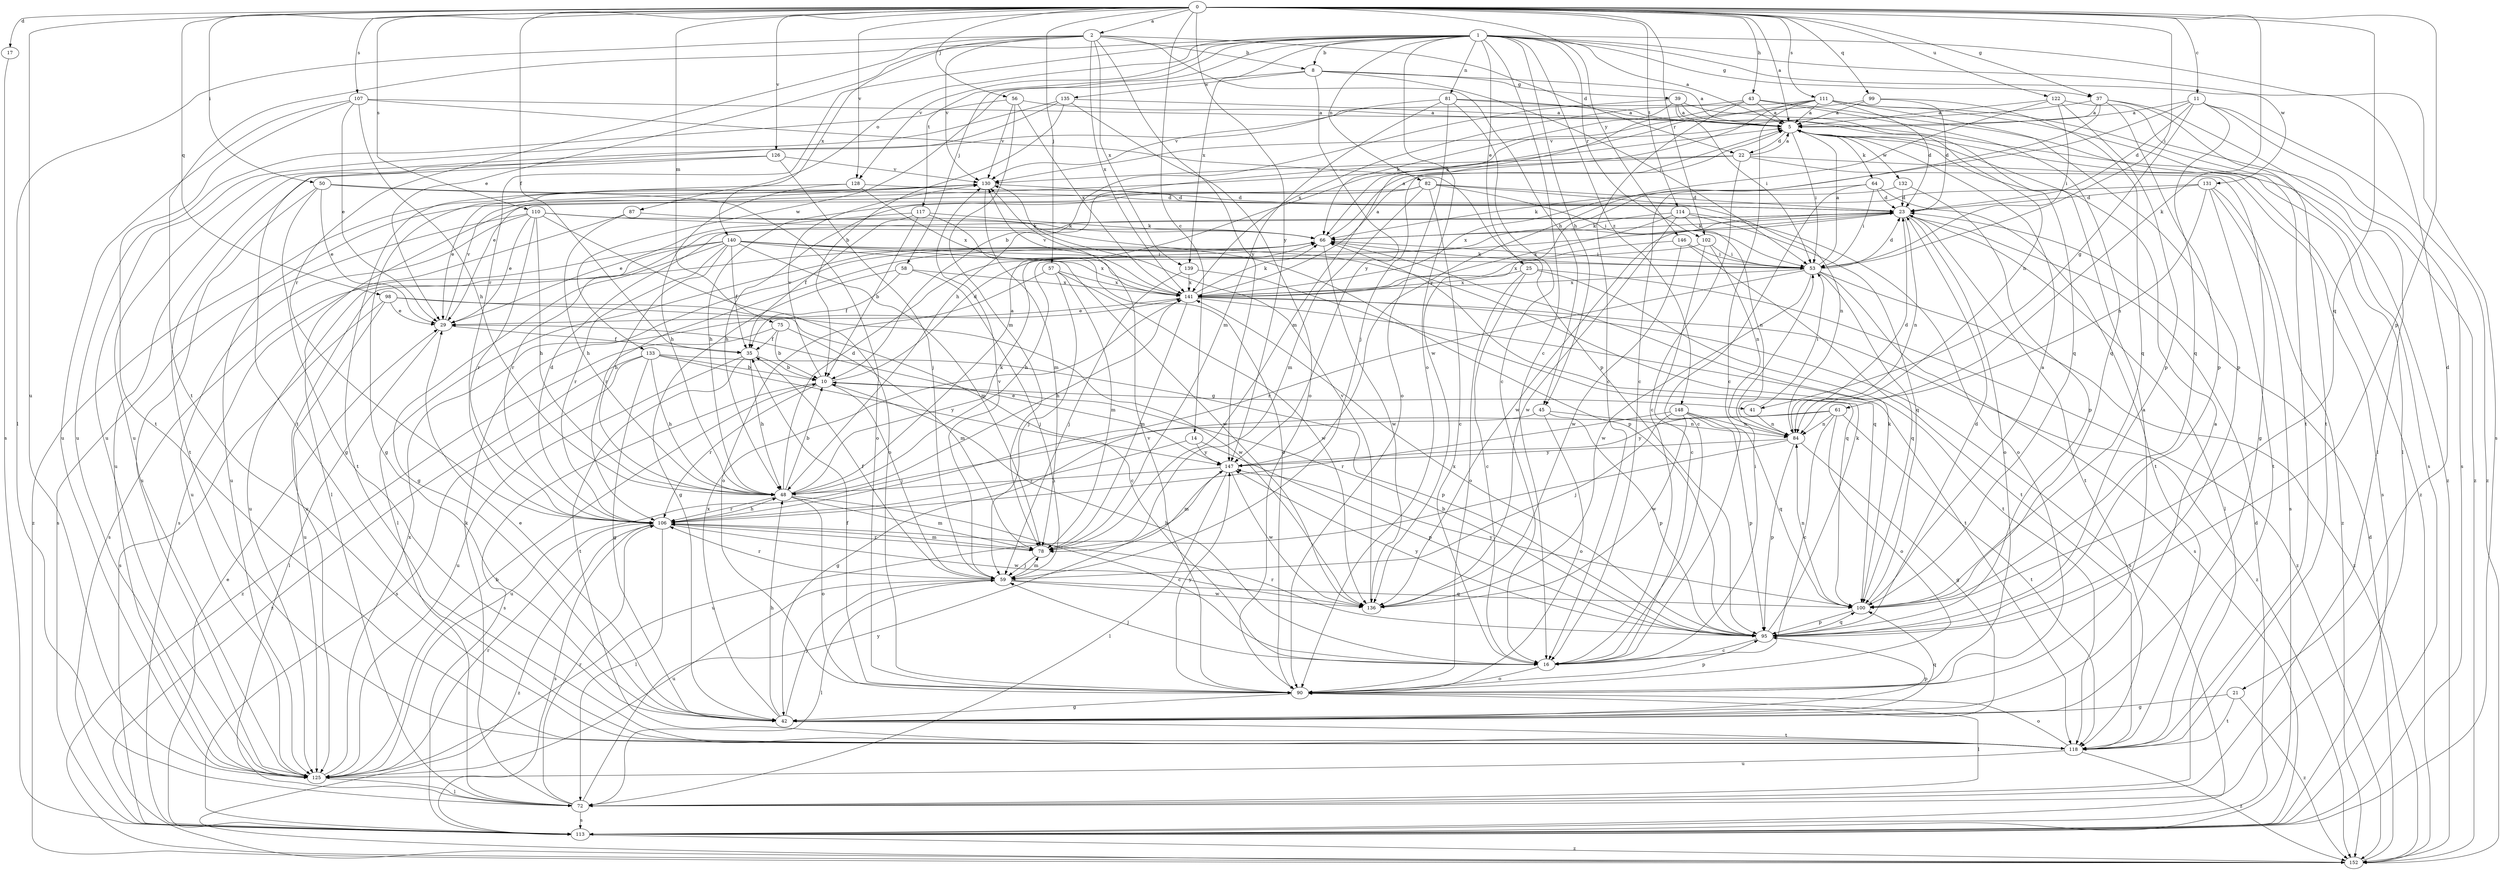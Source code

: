 strict digraph  {
0;
1;
2;
5;
8;
10;
11;
14;
16;
17;
21;
22;
23;
25;
29;
35;
37;
39;
41;
42;
43;
45;
48;
50;
53;
56;
57;
58;
59;
61;
64;
66;
72;
75;
78;
81;
82;
84;
87;
90;
95;
98;
99;
100;
102;
106;
107;
110;
111;
113;
114;
117;
118;
122;
125;
126;
128;
130;
131;
132;
133;
135;
136;
139;
140;
141;
146;
147;
148;
152;
0 -> 2  [label=a];
0 -> 5  [label=a];
0 -> 11  [label=c];
0 -> 14  [label=c];
0 -> 17  [label=d];
0 -> 35  [label=f];
0 -> 37  [label=g];
0 -> 43  [label=h];
0 -> 50  [label=i];
0 -> 53  [label=i];
0 -> 56  [label=j];
0 -> 57  [label=j];
0 -> 61  [label=k];
0 -> 75  [label=m];
0 -> 95  [label=p];
0 -> 98  [label=q];
0 -> 99  [label=q];
0 -> 100  [label=q];
0 -> 102  [label=r];
0 -> 107  [label=s];
0 -> 110  [label=s];
0 -> 111  [label=s];
0 -> 114  [label=t];
0 -> 122  [label=u];
0 -> 125  [label=u];
0 -> 126  [label=v];
0 -> 128  [label=v];
0 -> 146  [label=y];
0 -> 147  [label=y];
1 -> 5  [label=a];
1 -> 8  [label=b];
1 -> 16  [label=c];
1 -> 21  [label=d];
1 -> 25  [label=e];
1 -> 29  [label=e];
1 -> 37  [label=g];
1 -> 45  [label=h];
1 -> 58  [label=j];
1 -> 81  [label=n];
1 -> 82  [label=n];
1 -> 87  [label=o];
1 -> 90  [label=o];
1 -> 102  [label=r];
1 -> 106  [label=r];
1 -> 113  [label=s];
1 -> 117  [label=t];
1 -> 128  [label=v];
1 -> 131  [label=w];
1 -> 139  [label=x];
1 -> 148  [label=z];
2 -> 8  [label=b];
2 -> 22  [label=d];
2 -> 45  [label=h];
2 -> 72  [label=l];
2 -> 106  [label=r];
2 -> 118  [label=t];
2 -> 130  [label=v];
2 -> 139  [label=x];
2 -> 140  [label=x];
2 -> 141  [label=x];
2 -> 147  [label=y];
5 -> 22  [label=d];
5 -> 53  [label=i];
5 -> 64  [label=k];
5 -> 132  [label=w];
5 -> 152  [label=z];
8 -> 5  [label=a];
8 -> 39  [label=g];
8 -> 53  [label=i];
8 -> 133  [label=w];
8 -> 135  [label=w];
8 -> 147  [label=y];
10 -> 23  [label=d];
10 -> 41  [label=g];
10 -> 59  [label=j];
10 -> 106  [label=r];
10 -> 113  [label=s];
10 -> 130  [label=v];
11 -> 5  [label=a];
11 -> 23  [label=d];
11 -> 41  [label=g];
11 -> 100  [label=q];
11 -> 113  [label=s];
11 -> 136  [label=w];
11 -> 152  [label=z];
14 -> 95  [label=p];
14 -> 106  [label=r];
14 -> 147  [label=y];
16 -> 10  [label=b];
16 -> 53  [label=i];
16 -> 59  [label=j];
16 -> 90  [label=o];
17 -> 113  [label=s];
21 -> 42  [label=g];
21 -> 118  [label=t];
21 -> 152  [label=z];
22 -> 5  [label=a];
22 -> 16  [label=c];
22 -> 29  [label=e];
22 -> 42  [label=g];
22 -> 113  [label=s];
22 -> 130  [label=v];
23 -> 66  [label=k];
23 -> 72  [label=l];
23 -> 84  [label=n];
23 -> 90  [label=o];
23 -> 106  [label=r];
23 -> 118  [label=t];
23 -> 136  [label=w];
25 -> 16  [label=c];
25 -> 90  [label=o];
25 -> 118  [label=t];
25 -> 141  [label=x];
25 -> 152  [label=z];
29 -> 35  [label=f];
29 -> 72  [label=l];
29 -> 130  [label=v];
35 -> 10  [label=b];
35 -> 48  [label=h];
35 -> 118  [label=t];
35 -> 125  [label=u];
37 -> 5  [label=a];
37 -> 16  [label=c];
37 -> 72  [label=l];
37 -> 95  [label=p];
37 -> 118  [label=t];
37 -> 130  [label=v];
39 -> 5  [label=a];
39 -> 10  [label=b];
39 -> 53  [label=i];
39 -> 66  [label=k];
39 -> 84  [label=n];
39 -> 100  [label=q];
41 -> 53  [label=i];
41 -> 84  [label=n];
42 -> 5  [label=a];
42 -> 29  [label=e];
42 -> 48  [label=h];
42 -> 59  [label=j];
42 -> 95  [label=p];
42 -> 100  [label=q];
42 -> 118  [label=t];
42 -> 141  [label=x];
43 -> 5  [label=a];
43 -> 16  [label=c];
43 -> 59  [label=j];
43 -> 72  [label=l];
43 -> 100  [label=q];
43 -> 141  [label=x];
45 -> 42  [label=g];
45 -> 84  [label=n];
45 -> 90  [label=o];
45 -> 95  [label=p];
48 -> 5  [label=a];
48 -> 10  [label=b];
48 -> 16  [label=c];
48 -> 23  [label=d];
48 -> 66  [label=k];
48 -> 78  [label=m];
48 -> 90  [label=o];
48 -> 106  [label=r];
50 -> 23  [label=d];
50 -> 29  [label=e];
50 -> 42  [label=g];
50 -> 90  [label=o];
50 -> 125  [label=u];
53 -> 5  [label=a];
53 -> 23  [label=d];
53 -> 66  [label=k];
53 -> 100  [label=q];
53 -> 106  [label=r];
53 -> 113  [label=s];
53 -> 136  [label=w];
53 -> 141  [label=x];
53 -> 152  [label=z];
56 -> 5  [label=a];
56 -> 78  [label=m];
56 -> 125  [label=u];
56 -> 130  [label=v];
56 -> 141  [label=x];
57 -> 59  [label=j];
57 -> 78  [label=m];
57 -> 90  [label=o];
57 -> 136  [label=w];
57 -> 141  [label=x];
58 -> 35  [label=f];
58 -> 42  [label=g];
58 -> 59  [label=j];
58 -> 141  [label=x];
59 -> 35  [label=f];
59 -> 72  [label=l];
59 -> 78  [label=m];
59 -> 100  [label=q];
59 -> 106  [label=r];
59 -> 125  [label=u];
59 -> 130  [label=v];
59 -> 136  [label=w];
61 -> 16  [label=c];
61 -> 84  [label=n];
61 -> 90  [label=o];
61 -> 118  [label=t];
61 -> 125  [label=u];
61 -> 147  [label=y];
64 -> 16  [label=c];
64 -> 23  [label=d];
64 -> 53  [label=i];
64 -> 118  [label=t];
64 -> 141  [label=x];
66 -> 5  [label=a];
66 -> 53  [label=i];
66 -> 72  [label=l];
66 -> 106  [label=r];
66 -> 125  [label=u];
66 -> 136  [label=w];
72 -> 66  [label=k];
72 -> 106  [label=r];
72 -> 113  [label=s];
72 -> 147  [label=y];
75 -> 10  [label=b];
75 -> 35  [label=f];
75 -> 78  [label=m];
75 -> 152  [label=z];
78 -> 59  [label=j];
78 -> 106  [label=r];
81 -> 5  [label=a];
81 -> 16  [label=c];
81 -> 78  [label=m];
81 -> 90  [label=o];
81 -> 130  [label=v];
81 -> 152  [label=z];
82 -> 16  [label=c];
82 -> 23  [label=d];
82 -> 48  [label=h];
82 -> 53  [label=i];
82 -> 72  [label=l];
82 -> 78  [label=m];
82 -> 84  [label=n];
82 -> 125  [label=u];
84 -> 23  [label=d];
84 -> 42  [label=g];
84 -> 95  [label=p];
84 -> 125  [label=u];
84 -> 147  [label=y];
87 -> 48  [label=h];
87 -> 66  [label=k];
87 -> 113  [label=s];
90 -> 5  [label=a];
90 -> 35  [label=f];
90 -> 42  [label=g];
90 -> 72  [label=l];
90 -> 95  [label=p];
90 -> 130  [label=v];
90 -> 147  [label=y];
95 -> 10  [label=b];
95 -> 16  [label=c];
95 -> 23  [label=d];
95 -> 66  [label=k];
95 -> 100  [label=q];
95 -> 106  [label=r];
95 -> 141  [label=x];
95 -> 147  [label=y];
98 -> 16  [label=c];
98 -> 29  [label=e];
98 -> 113  [label=s];
98 -> 125  [label=u];
98 -> 136  [label=w];
99 -> 5  [label=a];
99 -> 23  [label=d];
99 -> 48  [label=h];
99 -> 100  [label=q];
100 -> 5  [label=a];
100 -> 66  [label=k];
100 -> 84  [label=n];
100 -> 95  [label=p];
100 -> 147  [label=y];
102 -> 16  [label=c];
102 -> 53  [label=i];
102 -> 84  [label=n];
102 -> 141  [label=x];
106 -> 23  [label=d];
106 -> 48  [label=h];
106 -> 72  [label=l];
106 -> 78  [label=m];
106 -> 113  [label=s];
106 -> 136  [label=w];
106 -> 152  [label=z];
107 -> 5  [label=a];
107 -> 29  [label=e];
107 -> 48  [label=h];
107 -> 95  [label=p];
107 -> 118  [label=t];
107 -> 125  [label=u];
110 -> 29  [label=e];
110 -> 48  [label=h];
110 -> 66  [label=k];
110 -> 90  [label=o];
110 -> 95  [label=p];
110 -> 106  [label=r];
110 -> 113  [label=s];
110 -> 125  [label=u];
111 -> 5  [label=a];
111 -> 16  [label=c];
111 -> 23  [label=d];
111 -> 66  [label=k];
111 -> 78  [label=m];
111 -> 95  [label=p];
111 -> 113  [label=s];
111 -> 118  [label=t];
111 -> 125  [label=u];
113 -> 23  [label=d];
113 -> 29  [label=e];
113 -> 152  [label=z];
114 -> 66  [label=k];
114 -> 84  [label=n];
114 -> 90  [label=o];
114 -> 100  [label=q];
114 -> 136  [label=w];
114 -> 141  [label=x];
117 -> 10  [label=b];
117 -> 29  [label=e];
117 -> 35  [label=f];
117 -> 66  [label=k];
117 -> 90  [label=o];
118 -> 90  [label=o];
118 -> 125  [label=u];
118 -> 152  [label=z];
122 -> 5  [label=a];
122 -> 53  [label=i];
122 -> 95  [label=p];
122 -> 147  [label=y];
122 -> 152  [label=z];
125 -> 10  [label=b];
125 -> 72  [label=l];
125 -> 106  [label=r];
125 -> 141  [label=x];
126 -> 59  [label=j];
126 -> 118  [label=t];
126 -> 125  [label=u];
126 -> 130  [label=v];
128 -> 23  [label=d];
128 -> 48  [label=h];
128 -> 118  [label=t];
128 -> 141  [label=x];
130 -> 23  [label=d];
130 -> 29  [label=e];
130 -> 42  [label=g];
130 -> 78  [label=m];
130 -> 152  [label=z];
131 -> 23  [label=d];
131 -> 48  [label=h];
131 -> 84  [label=n];
131 -> 113  [label=s];
131 -> 118  [label=t];
131 -> 152  [label=z];
132 -> 23  [label=d];
132 -> 66  [label=k];
132 -> 95  [label=p];
133 -> 10  [label=b];
133 -> 42  [label=g];
133 -> 48  [label=h];
133 -> 95  [label=p];
133 -> 113  [label=s];
133 -> 147  [label=y];
133 -> 152  [label=z];
135 -> 5  [label=a];
135 -> 10  [label=b];
135 -> 90  [label=o];
135 -> 118  [label=t];
135 -> 125  [label=u];
136 -> 130  [label=v];
139 -> 59  [label=j];
139 -> 100  [label=q];
139 -> 141  [label=x];
140 -> 35  [label=f];
140 -> 42  [label=g];
140 -> 48  [label=h];
140 -> 53  [label=i];
140 -> 78  [label=m];
140 -> 100  [label=q];
140 -> 106  [label=r];
140 -> 113  [label=s];
140 -> 125  [label=u];
140 -> 136  [label=w];
140 -> 141  [label=x];
141 -> 5  [label=a];
141 -> 29  [label=e];
141 -> 48  [label=h];
141 -> 66  [label=k];
141 -> 78  [label=m];
141 -> 113  [label=s];
141 -> 118  [label=t];
141 -> 130  [label=v];
141 -> 152  [label=z];
146 -> 48  [label=h];
146 -> 53  [label=i];
146 -> 118  [label=t];
146 -> 136  [label=w];
147 -> 29  [label=e];
147 -> 48  [label=h];
147 -> 72  [label=l];
147 -> 78  [label=m];
147 -> 136  [label=w];
148 -> 59  [label=j];
148 -> 84  [label=n];
148 -> 95  [label=p];
148 -> 100  [label=q];
148 -> 106  [label=r];
148 -> 136  [label=w];
152 -> 23  [label=d];
}
